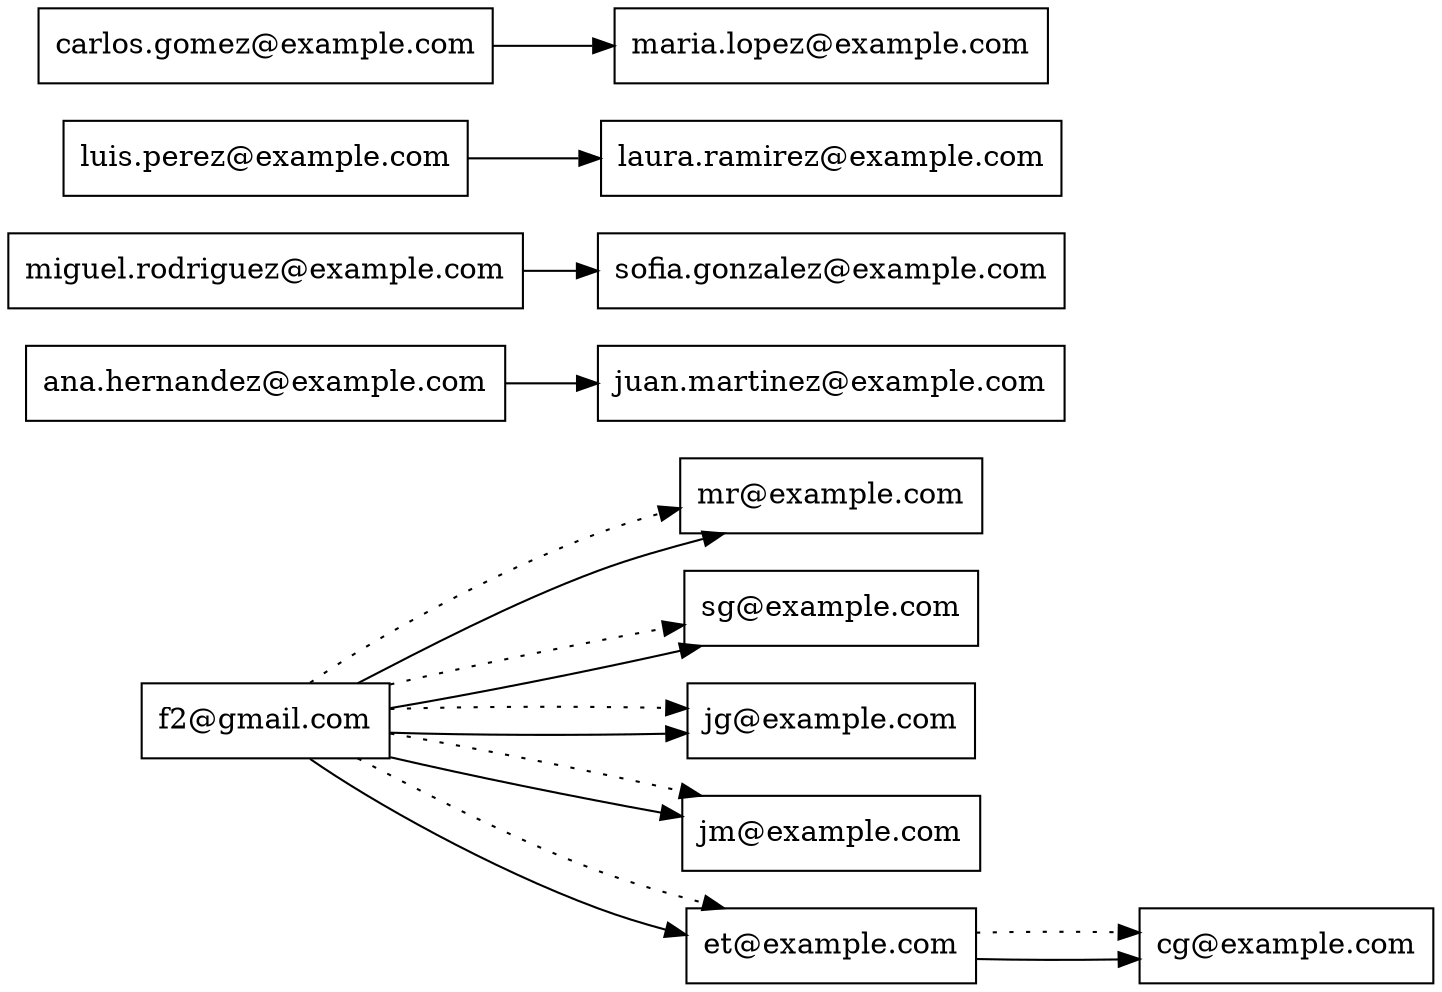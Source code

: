 digraph G {
rankdir=LR;
"f2@gmail.com" [shape=box];
"mr@example.com" [shape=box];
"sg@example.com" [shape=box];
"jg@example.com" [shape=box];
"jm@example.com" [shape=box];
"et@example.com" [shape=box];
"cg@example.com" [shape=box];
"ana.hernandez@example.com" [shape=box];
"juan.martinez@example.com" [shape=box];
"miguel.rodriguez@example.com" [shape=box];
"sofia.gonzalez@example.com" [shape=box];
"luis.perez@example.com" [shape=box];
"laura.ramirez@example.com" [shape=box];
"carlos.gomez@example.com" [shape=box];
"maria.lopez@example.com" [shape=box];

// Conexiones de amistad
"f2@gmail.com" -> "mr@example.com";
"f2@gmail.com" -> "sg@example.com";
"f2@gmail.com" -> "jg@example.com";
"f2@gmail.com" -> "jm@example.com";
"f2@gmail.com" -> "et@example.com";
"et@example.com" -> "cg@example.com";
"ana.hernandez@example.com" -> "juan.martinez@example.com";
"miguel.rodriguez@example.com" -> "sofia.gonzalez@example.com";
"luis.perez@example.com" -> "laura.ramirez@example.com";
"carlos.gomez@example.com" -> "maria.lopez@example.com";

// Recomendaciones
"et@example.com" -> "cg@example.com" [style=dotted];
"f2@gmail.com" -> "sg@example.com" [style=dotted];
"f2@gmail.com" -> "jg@example.com" [style=dotted];
"f2@gmail.com" -> "jm@example.com" [style=dotted];
"f2@gmail.com" -> "et@example.com" [style=dotted];
"f2@gmail.com" -> "mr@example.com" [style=dotted];
}
